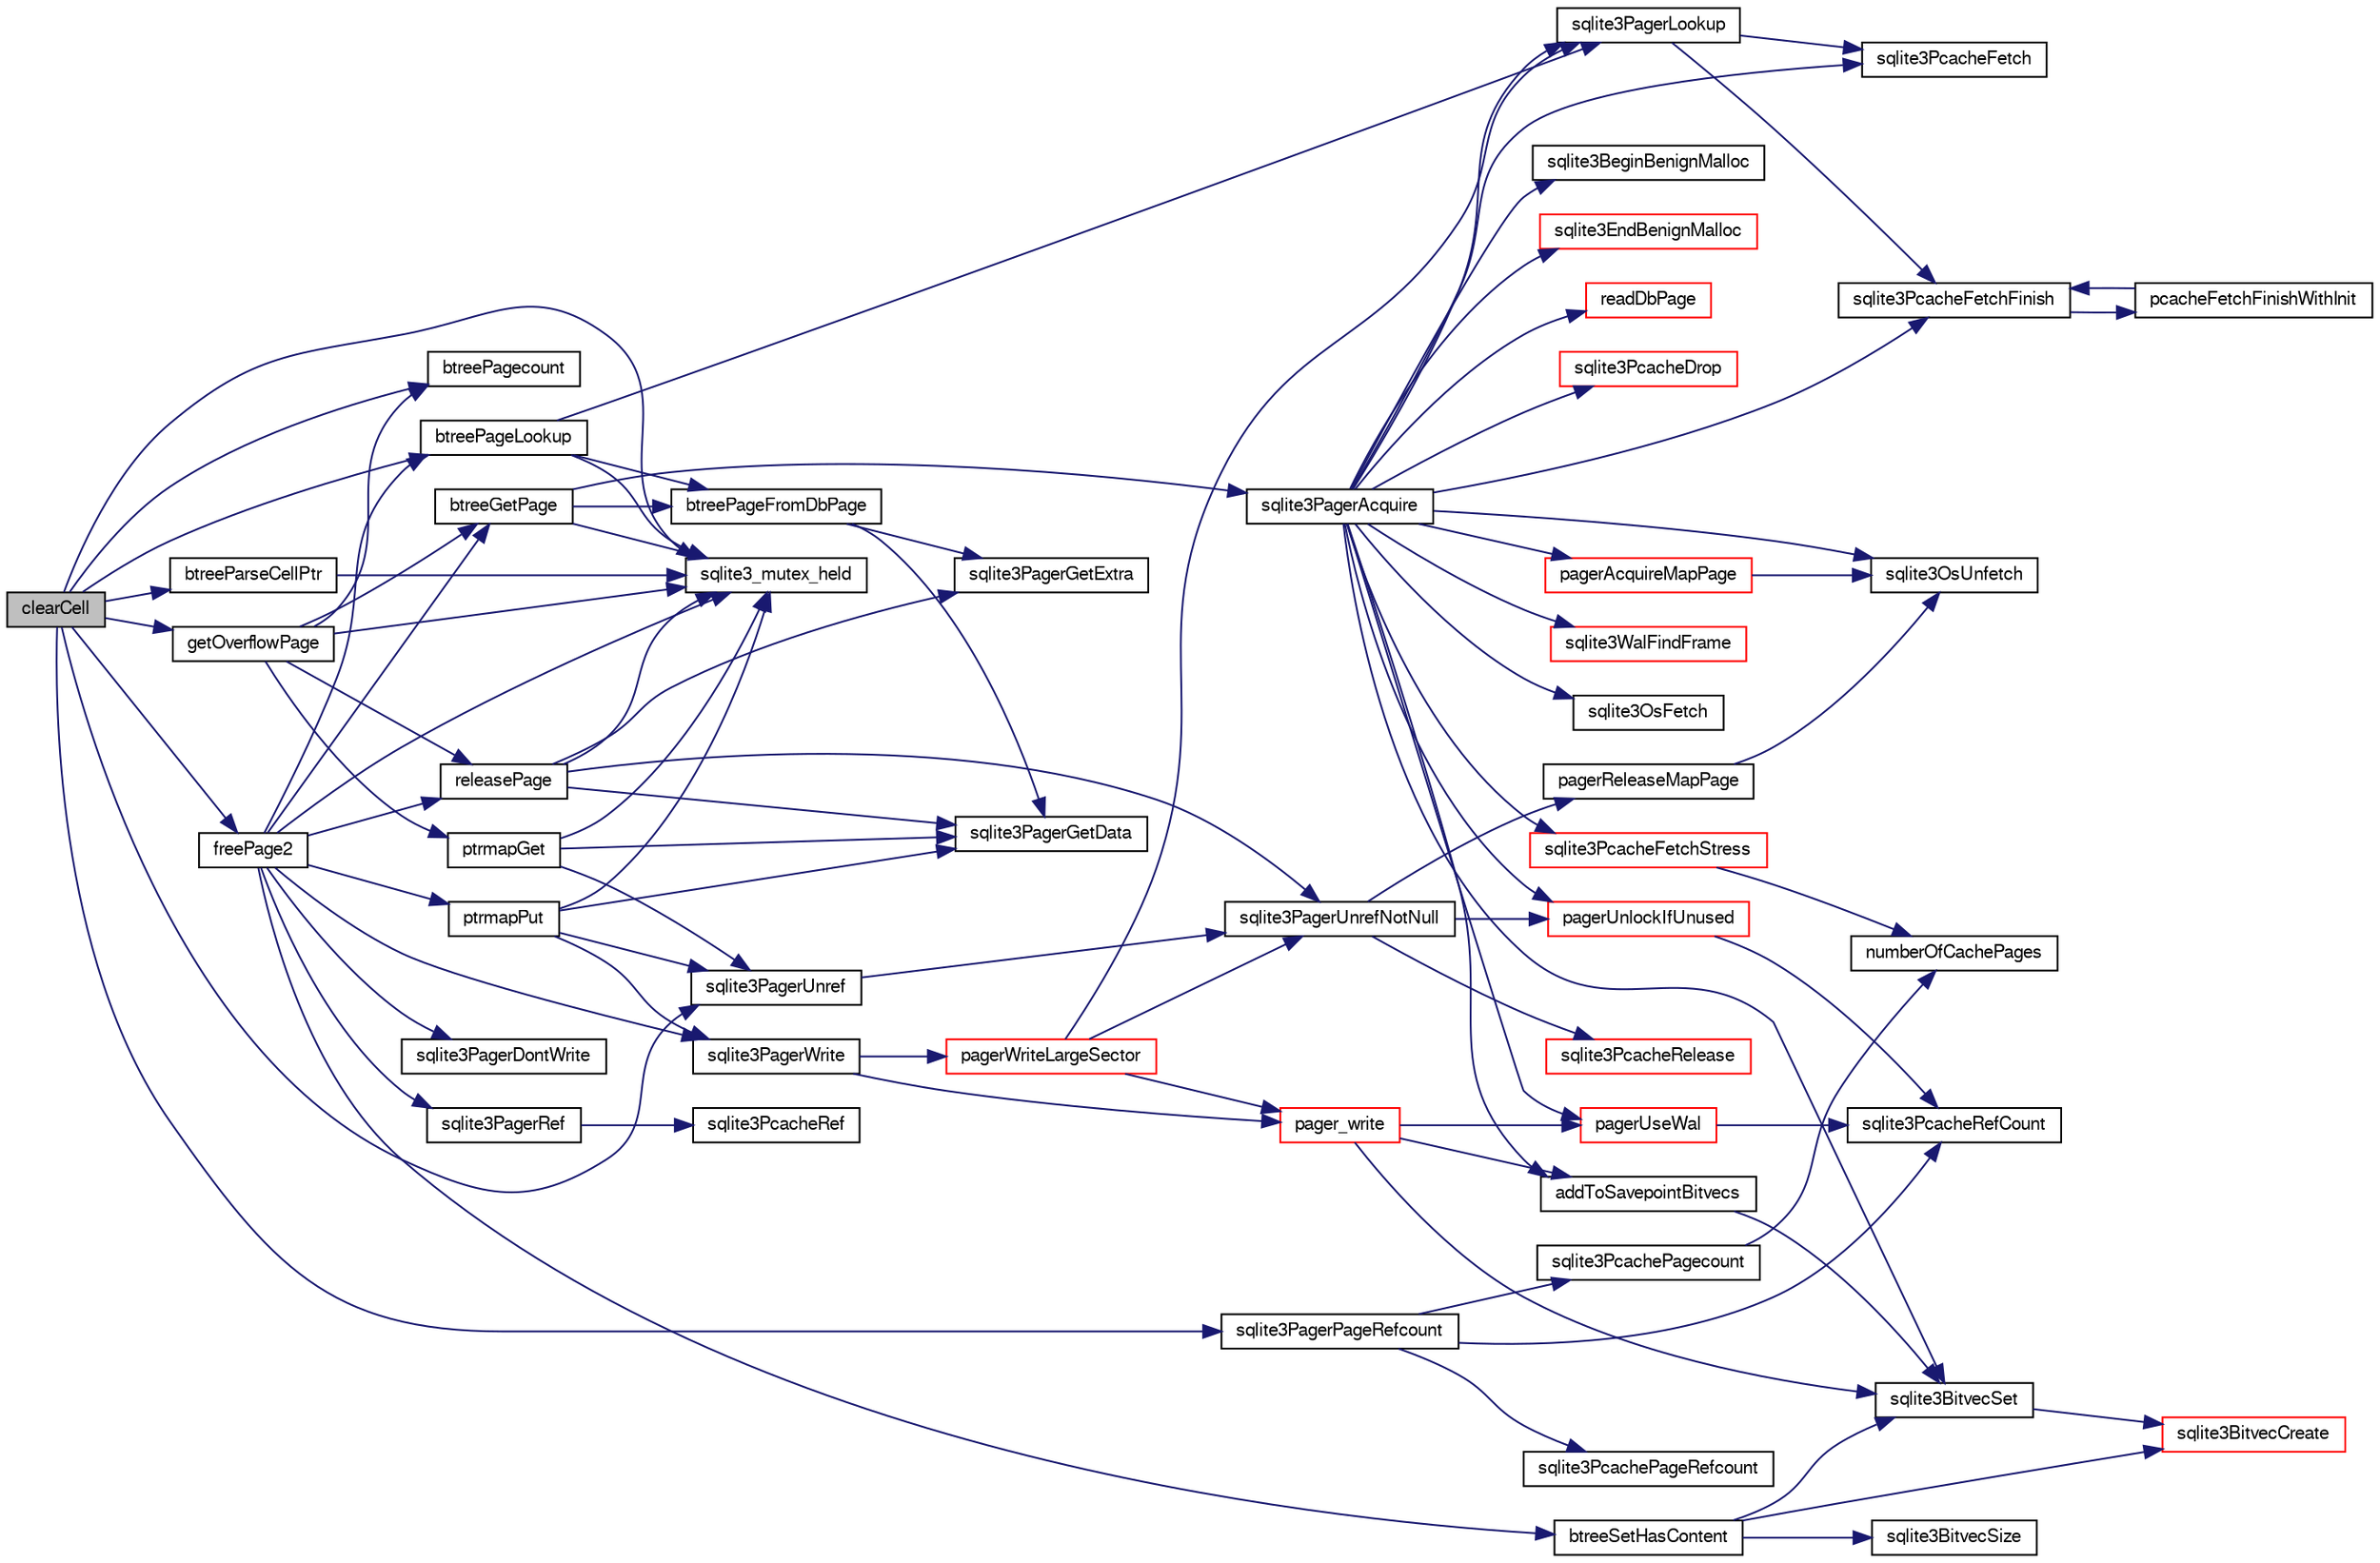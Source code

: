digraph "clearCell"
{
  edge [fontname="FreeSans",fontsize="10",labelfontname="FreeSans",labelfontsize="10"];
  node [fontname="FreeSans",fontsize="10",shape=record];
  rankdir="LR";
  Node43378 [label="clearCell",height=0.2,width=0.4,color="black", fillcolor="grey75", style="filled", fontcolor="black"];
  Node43378 -> Node43379 [color="midnightblue",fontsize="10",style="solid",fontname="FreeSans"];
  Node43379 [label="sqlite3_mutex_held",height=0.2,width=0.4,color="black", fillcolor="white", style="filled",URL="$sqlite3_8c.html#acf77da68932b6bc163c5e68547ecc3e7"];
  Node43378 -> Node43380 [color="midnightblue",fontsize="10",style="solid",fontname="FreeSans"];
  Node43380 [label="btreeParseCellPtr",height=0.2,width=0.4,color="black", fillcolor="white", style="filled",URL="$sqlite3_8c.html#a1eba22ca0ddf563de0b29c64551c759f"];
  Node43380 -> Node43379 [color="midnightblue",fontsize="10",style="solid",fontname="FreeSans"];
  Node43378 -> Node43381 [color="midnightblue",fontsize="10",style="solid",fontname="FreeSans"];
  Node43381 [label="btreePagecount",height=0.2,width=0.4,color="black", fillcolor="white", style="filled",URL="$sqlite3_8c.html#a9cc4ac11752c088db89d551ec1495a15"];
  Node43378 -> Node43382 [color="midnightblue",fontsize="10",style="solid",fontname="FreeSans"];
  Node43382 [label="getOverflowPage",height=0.2,width=0.4,color="black", fillcolor="white", style="filled",URL="$sqlite3_8c.html#af907f898e049d621e2c9dc1ed1d63cf4"];
  Node43382 -> Node43379 [color="midnightblue",fontsize="10",style="solid",fontname="FreeSans"];
  Node43382 -> Node43381 [color="midnightblue",fontsize="10",style="solid",fontname="FreeSans"];
  Node43382 -> Node43383 [color="midnightblue",fontsize="10",style="solid",fontname="FreeSans"];
  Node43383 [label="ptrmapGet",height=0.2,width=0.4,color="black", fillcolor="white", style="filled",URL="$sqlite3_8c.html#ae91bfd9c1bec807a52a384d2ed01934b"];
  Node43383 -> Node43379 [color="midnightblue",fontsize="10",style="solid",fontname="FreeSans"];
  Node43383 -> Node43384 [color="midnightblue",fontsize="10",style="solid",fontname="FreeSans"];
  Node43384 [label="sqlite3PagerGetData",height=0.2,width=0.4,color="black", fillcolor="white", style="filled",URL="$sqlite3_8c.html#a9dd340e56fb4b7fad4df339595b8d8a2"];
  Node43383 -> Node43385 [color="midnightblue",fontsize="10",style="solid",fontname="FreeSans"];
  Node43385 [label="sqlite3PagerUnref",height=0.2,width=0.4,color="black", fillcolor="white", style="filled",URL="$sqlite3_8c.html#aa9d040b7f24a8a5d99bf96863b52cd15"];
  Node43385 -> Node43386 [color="midnightblue",fontsize="10",style="solid",fontname="FreeSans"];
  Node43386 [label="sqlite3PagerUnrefNotNull",height=0.2,width=0.4,color="black", fillcolor="white", style="filled",URL="$sqlite3_8c.html#a4b314f96f09f5c68c94672e420e31ab9"];
  Node43386 -> Node43387 [color="midnightblue",fontsize="10",style="solid",fontname="FreeSans"];
  Node43387 [label="pagerReleaseMapPage",height=0.2,width=0.4,color="black", fillcolor="white", style="filled",URL="$sqlite3_8c.html#aefa288f9febba49488ab634f8b0d5f6d"];
  Node43387 -> Node43388 [color="midnightblue",fontsize="10",style="solid",fontname="FreeSans"];
  Node43388 [label="sqlite3OsUnfetch",height=0.2,width=0.4,color="black", fillcolor="white", style="filled",URL="$sqlite3_8c.html#abc0da72cb8b8989cf8708b572fe5fef4"];
  Node43386 -> Node43389 [color="midnightblue",fontsize="10",style="solid",fontname="FreeSans"];
  Node43389 [label="sqlite3PcacheRelease",height=0.2,width=0.4,color="red", fillcolor="white", style="filled",URL="$sqlite3_8c.html#ad07fc7a8130ad1e77861f345084b1b83"];
  Node43386 -> Node43392 [color="midnightblue",fontsize="10",style="solid",fontname="FreeSans"];
  Node43392 [label="pagerUnlockIfUnused",height=0.2,width=0.4,color="red", fillcolor="white", style="filled",URL="$sqlite3_8c.html#abf547f4276efb6f10262f7fde1e4d065"];
  Node43392 -> Node43393 [color="midnightblue",fontsize="10",style="solid",fontname="FreeSans"];
  Node43393 [label="sqlite3PcacheRefCount",height=0.2,width=0.4,color="black", fillcolor="white", style="filled",URL="$sqlite3_8c.html#adee2536d23ec9628e0883ccab03b3429"];
  Node43382 -> Node43798 [color="midnightblue",fontsize="10",style="solid",fontname="FreeSans"];
  Node43798 [label="btreeGetPage",height=0.2,width=0.4,color="black", fillcolor="white", style="filled",URL="$sqlite3_8c.html#ac59679e30ceb0190614fbd19a7feb6de"];
  Node43798 -> Node43379 [color="midnightblue",fontsize="10",style="solid",fontname="FreeSans"];
  Node43798 -> Node43766 [color="midnightblue",fontsize="10",style="solid",fontname="FreeSans"];
  Node43766 [label="sqlite3PagerAcquire",height=0.2,width=0.4,color="black", fillcolor="white", style="filled",URL="$sqlite3_8c.html#a22a53daafd2bd778cda390312651f994"];
  Node43766 -> Node43397 [color="midnightblue",fontsize="10",style="solid",fontname="FreeSans"];
  Node43397 [label="pagerUseWal",height=0.2,width=0.4,color="red", fillcolor="white", style="filled",URL="$sqlite3_8c.html#a31def80bfe1de9284d635ba190a5eb68"];
  Node43397 -> Node43393 [color="midnightblue",fontsize="10",style="solid",fontname="FreeSans"];
  Node43766 -> Node43703 [color="midnightblue",fontsize="10",style="solid",fontname="FreeSans"];
  Node43703 [label="sqlite3WalFindFrame",height=0.2,width=0.4,color="red", fillcolor="white", style="filled",URL="$sqlite3_8c.html#a70d73def3adcc264f500a63178742708"];
  Node43766 -> Node43693 [color="midnightblue",fontsize="10",style="solid",fontname="FreeSans"];
  Node43693 [label="sqlite3OsFetch",height=0.2,width=0.4,color="black", fillcolor="white", style="filled",URL="$sqlite3_8c.html#ab5b9137b375d5d8a8c216a644056cba7"];
  Node43766 -> Node43697 [color="midnightblue",fontsize="10",style="solid",fontname="FreeSans"];
  Node43697 [label="sqlite3PagerLookup",height=0.2,width=0.4,color="black", fillcolor="white", style="filled",URL="$sqlite3_8c.html#a1252ec03814f64eed236cfb21094cafd"];
  Node43697 -> Node43698 [color="midnightblue",fontsize="10",style="solid",fontname="FreeSans"];
  Node43698 [label="sqlite3PcacheFetch",height=0.2,width=0.4,color="black", fillcolor="white", style="filled",URL="$sqlite3_8c.html#a51a10151c5ec2c1c9e6fd615e95a3450"];
  Node43697 -> Node43699 [color="midnightblue",fontsize="10",style="solid",fontname="FreeSans"];
  Node43699 [label="sqlite3PcacheFetchFinish",height=0.2,width=0.4,color="black", fillcolor="white", style="filled",URL="$sqlite3_8c.html#a21f330cb082d63a111f64257e823a4b1"];
  Node43699 -> Node43700 [color="midnightblue",fontsize="10",style="solid",fontname="FreeSans"];
  Node43700 [label="pcacheFetchFinishWithInit",height=0.2,width=0.4,color="black", fillcolor="white", style="filled",URL="$sqlite3_8c.html#aa202d18b38a90f758ff6ccfc956920eb"];
  Node43700 -> Node43699 [color="midnightblue",fontsize="10",style="solid",fontname="FreeSans"];
  Node43766 -> Node43767 [color="midnightblue",fontsize="10",style="solid",fontname="FreeSans"];
  Node43767 [label="pagerAcquireMapPage",height=0.2,width=0.4,color="red", fillcolor="white", style="filled",URL="$sqlite3_8c.html#affc12640bbd7572ae41f1943f3b8bb3b"];
  Node43767 -> Node43388 [color="midnightblue",fontsize="10",style="solid",fontname="FreeSans"];
  Node43766 -> Node43388 [color="midnightblue",fontsize="10",style="solid",fontname="FreeSans"];
  Node43766 -> Node43698 [color="midnightblue",fontsize="10",style="solid",fontname="FreeSans"];
  Node43766 -> Node43768 [color="midnightblue",fontsize="10",style="solid",fontname="FreeSans"];
  Node43768 [label="sqlite3PcacheFetchStress",height=0.2,width=0.4,color="red", fillcolor="white", style="filled",URL="$sqlite3_8c.html#a83644ab4d77e1649ae5336b659edb351"];
  Node43768 -> Node43739 [color="midnightblue",fontsize="10",style="solid",fontname="FreeSans"];
  Node43739 [label="numberOfCachePages",height=0.2,width=0.4,color="black", fillcolor="white", style="filled",URL="$sqlite3_8c.html#a0b88ce0be99c4ea2b2098317162fb590"];
  Node43766 -> Node43699 [color="midnightblue",fontsize="10",style="solid",fontname="FreeSans"];
  Node43766 -> Node43395 [color="midnightblue",fontsize="10",style="solid",fontname="FreeSans"];
  Node43395 [label="sqlite3BeginBenignMalloc",height=0.2,width=0.4,color="black", fillcolor="white", style="filled",URL="$sqlite3_8c.html#a3344c0e2b1b6df701a1cb326602fac14"];
  Node43766 -> Node43716 [color="midnightblue",fontsize="10",style="solid",fontname="FreeSans"];
  Node43716 [label="sqlite3BitvecSet",height=0.2,width=0.4,color="black", fillcolor="white", style="filled",URL="$sqlite3_8c.html#a1f3c6d64d5d889e451d6725b1eb458be"];
  Node43716 -> Node43683 [color="midnightblue",fontsize="10",style="solid",fontname="FreeSans"];
  Node43683 [label="sqlite3BitvecCreate",height=0.2,width=0.4,color="red", fillcolor="white", style="filled",URL="$sqlite3_8c.html#a0a60c2422cf28790767f5bc7598514ee"];
  Node43766 -> Node43759 [color="midnightblue",fontsize="10",style="solid",fontname="FreeSans"];
  Node43759 [label="addToSavepointBitvecs",height=0.2,width=0.4,color="black", fillcolor="white", style="filled",URL="$sqlite3_8c.html#aa2e9bb02bb6975d83ec875f0792792f0"];
  Node43759 -> Node43716 [color="midnightblue",fontsize="10",style="solid",fontname="FreeSans"];
  Node43766 -> Node43472 [color="midnightblue",fontsize="10",style="solid",fontname="FreeSans"];
  Node43472 [label="sqlite3EndBenignMalloc",height=0.2,width=0.4,color="red", fillcolor="white", style="filled",URL="$sqlite3_8c.html#a4582127cc64d483dc66c7acf9d8d8fbb"];
  Node43766 -> Node43704 [color="midnightblue",fontsize="10",style="solid",fontname="FreeSans"];
  Node43704 [label="readDbPage",height=0.2,width=0.4,color="red", fillcolor="white", style="filled",URL="$sqlite3_8c.html#a1c4cca64dd97dda37d9be9cac94941a0"];
  Node43766 -> Node43702 [color="midnightblue",fontsize="10",style="solid",fontname="FreeSans"];
  Node43702 [label="sqlite3PcacheDrop",height=0.2,width=0.4,color="red", fillcolor="white", style="filled",URL="$sqlite3_8c.html#a78667811e7a2a7e75117cd6ec9cf6486"];
  Node43766 -> Node43392 [color="midnightblue",fontsize="10",style="solid",fontname="FreeSans"];
  Node43798 -> Node43799 [color="midnightblue",fontsize="10",style="solid",fontname="FreeSans"];
  Node43799 [label="btreePageFromDbPage",height=0.2,width=0.4,color="black", fillcolor="white", style="filled",URL="$sqlite3_8c.html#a148c0bf09d4ef14a49e0e7a2c0506c80"];
  Node43799 -> Node43763 [color="midnightblue",fontsize="10",style="solid",fontname="FreeSans"];
  Node43763 [label="sqlite3PagerGetExtra",height=0.2,width=0.4,color="black", fillcolor="white", style="filled",URL="$sqlite3_8c.html#a48e879a6d20f06f27390973ab8d59bd7"];
  Node43799 -> Node43384 [color="midnightblue",fontsize="10",style="solid",fontname="FreeSans"];
  Node43382 -> Node43800 [color="midnightblue",fontsize="10",style="solid",fontname="FreeSans"];
  Node43800 [label="releasePage",height=0.2,width=0.4,color="black", fillcolor="white", style="filled",URL="$sqlite3_8c.html#a92c6fb14f9bcf117440c35116c26d6c4"];
  Node43800 -> Node43763 [color="midnightblue",fontsize="10",style="solid",fontname="FreeSans"];
  Node43800 -> Node43384 [color="midnightblue",fontsize="10",style="solid",fontname="FreeSans"];
  Node43800 -> Node43379 [color="midnightblue",fontsize="10",style="solid",fontname="FreeSans"];
  Node43800 -> Node43386 [color="midnightblue",fontsize="10",style="solid",fontname="FreeSans"];
  Node43378 -> Node43801 [color="midnightblue",fontsize="10",style="solid",fontname="FreeSans"];
  Node43801 [label="btreePageLookup",height=0.2,width=0.4,color="black", fillcolor="white", style="filled",URL="$sqlite3_8c.html#aae4e59cf09dae89f6e28511a5ac35527"];
  Node43801 -> Node43379 [color="midnightblue",fontsize="10",style="solid",fontname="FreeSans"];
  Node43801 -> Node43697 [color="midnightblue",fontsize="10",style="solid",fontname="FreeSans"];
  Node43801 -> Node43799 [color="midnightblue",fontsize="10",style="solid",fontname="FreeSans"];
  Node43378 -> Node43802 [color="midnightblue",fontsize="10",style="solid",fontname="FreeSans"];
  Node43802 [label="sqlite3PagerPageRefcount",height=0.2,width=0.4,color="black", fillcolor="white", style="filled",URL="$sqlite3_8c.html#a02362e6744d4431e328d760bef635a19"];
  Node43802 -> Node43701 [color="midnightblue",fontsize="10",style="solid",fontname="FreeSans"];
  Node43701 [label="sqlite3PcachePageRefcount",height=0.2,width=0.4,color="black", fillcolor="white", style="filled",URL="$sqlite3_8c.html#a4010b85eb18d6cc834f0f9ced4f6a274"];
  Node43802 -> Node43393 [color="midnightblue",fontsize="10",style="solid",fontname="FreeSans"];
  Node43802 -> Node43803 [color="midnightblue",fontsize="10",style="solid",fontname="FreeSans"];
  Node43803 [label="sqlite3PcachePagecount",height=0.2,width=0.4,color="black", fillcolor="white", style="filled",URL="$sqlite3_8c.html#a5d5e74b7acdd0ab46b5caaea93b9b8d4"];
  Node43803 -> Node43739 [color="midnightblue",fontsize="10",style="solid",fontname="FreeSans"];
  Node43378 -> Node43804 [color="midnightblue",fontsize="10",style="solid",fontname="FreeSans"];
  Node43804 [label="freePage2",height=0.2,width=0.4,color="black", fillcolor="white", style="filled",URL="$sqlite3_8c.html#a625a2c2bdaf95cdb3a7cb945201f7efb"];
  Node43804 -> Node43379 [color="midnightblue",fontsize="10",style="solid",fontname="FreeSans"];
  Node43804 -> Node43805 [color="midnightblue",fontsize="10",style="solid",fontname="FreeSans"];
  Node43805 [label="sqlite3PagerRef",height=0.2,width=0.4,color="black", fillcolor="white", style="filled",URL="$sqlite3_8c.html#a7be91204280374e8f7132f371b4439ab"];
  Node43805 -> Node43806 [color="midnightblue",fontsize="10",style="solid",fontname="FreeSans"];
  Node43806 [label="sqlite3PcacheRef",height=0.2,width=0.4,color="black", fillcolor="white", style="filled",URL="$sqlite3_8c.html#a45716bc3d922bccb6d95e16e1ab828ec"];
  Node43804 -> Node43801 [color="midnightblue",fontsize="10",style="solid",fontname="FreeSans"];
  Node43804 -> Node43743 [color="midnightblue",fontsize="10",style="solid",fontname="FreeSans"];
  Node43743 [label="sqlite3PagerWrite",height=0.2,width=0.4,color="black", fillcolor="white", style="filled",URL="$sqlite3_8c.html#ad4b8aee028ee99575b0748b299e04ed0"];
  Node43743 -> Node43744 [color="midnightblue",fontsize="10",style="solid",fontname="FreeSans"];
  Node43744 [label="pagerWriteLargeSector",height=0.2,width=0.4,color="red", fillcolor="white", style="filled",URL="$sqlite3_8c.html#a06334f0cc1c2dc95ffe29c2359928b92"];
  Node43744 -> Node43745 [color="midnightblue",fontsize="10",style="solid",fontname="FreeSans"];
  Node43745 [label="pager_write",height=0.2,width=0.4,color="red", fillcolor="white", style="filled",URL="$sqlite3_8c.html#aa5dbf1a9dcccf0aa140b04b81325517f"];
  Node43745 -> Node43397 [color="midnightblue",fontsize="10",style="solid",fontname="FreeSans"];
  Node43745 -> Node43716 [color="midnightblue",fontsize="10",style="solid",fontname="FreeSans"];
  Node43745 -> Node43759 [color="midnightblue",fontsize="10",style="solid",fontname="FreeSans"];
  Node43744 -> Node43386 [color="midnightblue",fontsize="10",style="solid",fontname="FreeSans"];
  Node43744 -> Node43697 [color="midnightblue",fontsize="10",style="solid",fontname="FreeSans"];
  Node43743 -> Node43745 [color="midnightblue",fontsize="10",style="solid",fontname="FreeSans"];
  Node43804 -> Node43798 [color="midnightblue",fontsize="10",style="solid",fontname="FreeSans"];
  Node43804 -> Node43807 [color="midnightblue",fontsize="10",style="solid",fontname="FreeSans"];
  Node43807 [label="ptrmapPut",height=0.2,width=0.4,color="black", fillcolor="white", style="filled",URL="$sqlite3_8c.html#ac16fbe55892f29324ac5d09957374ed0"];
  Node43807 -> Node43379 [color="midnightblue",fontsize="10",style="solid",fontname="FreeSans"];
  Node43807 -> Node43384 [color="midnightblue",fontsize="10",style="solid",fontname="FreeSans"];
  Node43807 -> Node43743 [color="midnightblue",fontsize="10",style="solid",fontname="FreeSans"];
  Node43807 -> Node43385 [color="midnightblue",fontsize="10",style="solid",fontname="FreeSans"];
  Node43804 -> Node43808 [color="midnightblue",fontsize="10",style="solid",fontname="FreeSans"];
  Node43808 [label="sqlite3PagerDontWrite",height=0.2,width=0.4,color="black", fillcolor="white", style="filled",URL="$sqlite3_8c.html#a0c96c40f2bd82e147de51701b33afd85"];
  Node43804 -> Node43809 [color="midnightblue",fontsize="10",style="solid",fontname="FreeSans"];
  Node43809 [label="btreeSetHasContent",height=0.2,width=0.4,color="black", fillcolor="white", style="filled",URL="$sqlite3_8c.html#a9c32f4ce75d2c55cea30118702e7141c"];
  Node43809 -> Node43683 [color="midnightblue",fontsize="10",style="solid",fontname="FreeSans"];
  Node43809 -> Node43810 [color="midnightblue",fontsize="10",style="solid",fontname="FreeSans"];
  Node43810 [label="sqlite3BitvecSize",height=0.2,width=0.4,color="black", fillcolor="white", style="filled",URL="$sqlite3_8c.html#a7560bae9996565b0d984916bb0a4b448"];
  Node43809 -> Node43716 [color="midnightblue",fontsize="10",style="solid",fontname="FreeSans"];
  Node43804 -> Node43800 [color="midnightblue",fontsize="10",style="solid",fontname="FreeSans"];
  Node43378 -> Node43385 [color="midnightblue",fontsize="10",style="solid",fontname="FreeSans"];
}
